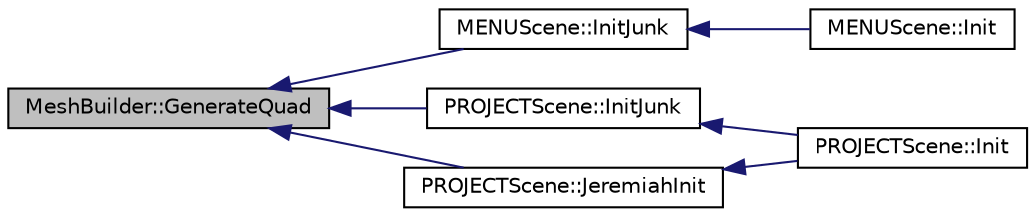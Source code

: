 digraph "MeshBuilder::GenerateQuad"
{
  bgcolor="transparent";
  edge [fontname="Helvetica",fontsize="10",labelfontname="Helvetica",labelfontsize="10"];
  node [fontname="Helvetica",fontsize="10",shape=record];
  rankdir="LR";
  Node1 [label="MeshBuilder::GenerateQuad",height=0.2,width=0.4,color="black", fillcolor="grey75", style="filled", fontcolor="black"];
  Node1 -> Node2 [dir="back",color="midnightblue",fontsize="10",style="solid",fontname="Helvetica"];
  Node2 [label="MENUScene::InitJunk",height=0.2,width=0.4,color="black",URL="$classMENUScene.html#a40c1ee14babf89986badf75ec4d4818a",tooltip="Initializers. "];
  Node2 -> Node3 [dir="back",color="midnightblue",fontsize="10",style="solid",fontname="Helvetica"];
  Node3 [label="MENUScene::Init",height=0.2,width=0.4,color="black",URL="$classMENUScene.html#aaff86a398e897cfe7c2911e691377c0b"];
  Node1 -> Node4 [dir="back",color="midnightblue",fontsize="10",style="solid",fontname="Helvetica"];
  Node4 [label="PROJECTScene::InitJunk",height=0.2,width=0.4,color="black",URL="$classPROJECTScene.html#a2e2054a1dc7d340a59ac13d2eb5cbed6",tooltip="Initializers. "];
  Node4 -> Node5 [dir="back",color="midnightblue",fontsize="10",style="solid",fontname="Helvetica"];
  Node5 [label="PROJECTScene::Init",height=0.2,width=0.4,color="black",URL="$classPROJECTScene.html#abf925c2837510a313b8645b20fbf91d7",tooltip="Initializers. "];
  Node1 -> Node6 [dir="back",color="midnightblue",fontsize="10",style="solid",fontname="Helvetica"];
  Node6 [label="PROJECTScene::JeremiahInit",height=0.2,width=0.4,color="black",URL="$classPROJECTScene.html#aad5e71b6898152054906af5515c3e200",tooltip="Initializers. "];
  Node6 -> Node5 [dir="back",color="midnightblue",fontsize="10",style="solid",fontname="Helvetica"];
}
